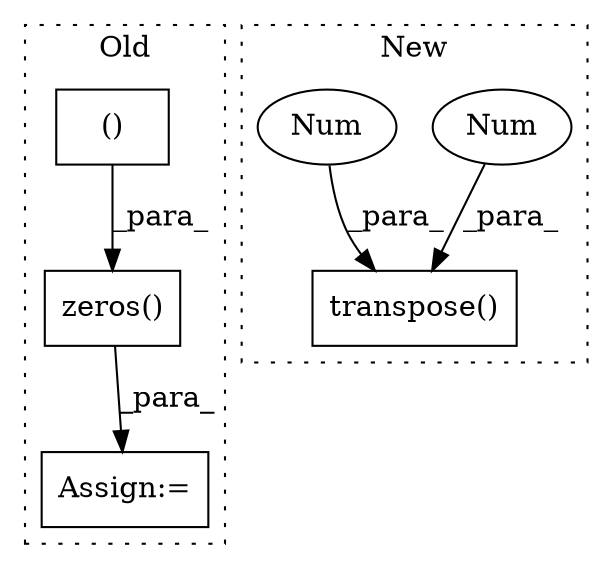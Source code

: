 digraph G {
subgraph cluster0 {
1 [label="zeros()" a="75" s="15979,15998" l="9,1" shape="box"];
3 [label="()" a="54" s="15990" l="7" shape="box"];
6 [label="Assign:=" a="68" s="15976" l="3" shape="box"];
label = "Old";
style="dotted";
}
subgraph cluster1 {
2 [label="transpose()" a="75" s="14563,14584" l="14,1" shape="box"];
4 [label="Num" a="76" s="14580" l="1" shape="ellipse"];
5 [label="Num" a="76" s="14583" l="1" shape="ellipse"];
label = "New";
style="dotted";
}
1 -> 6 [label="_para_"];
3 -> 1 [label="_para_"];
4 -> 2 [label="_para_"];
5 -> 2 [label="_para_"];
}
